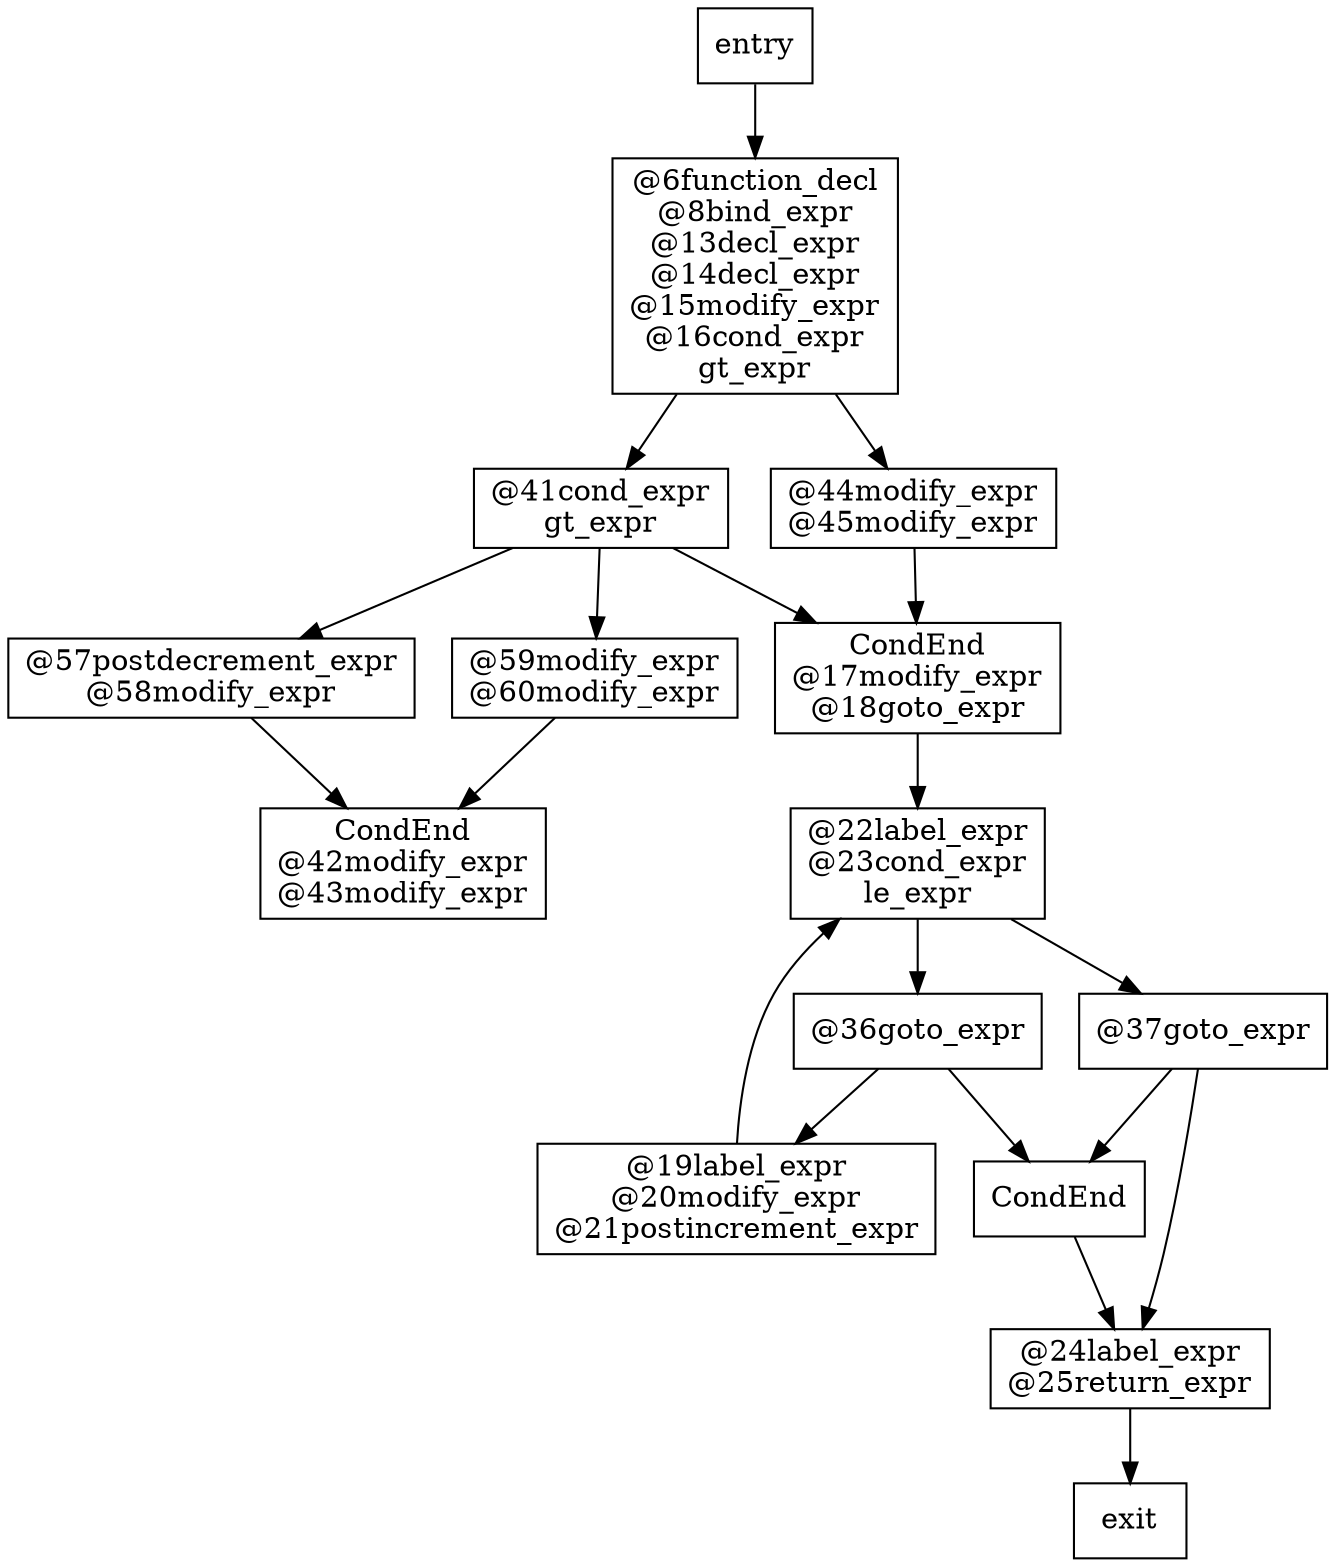 digraph CFG {
	 node [shape = box]	node1[label = "entry\n"]
	node2[label = "@6function_decl\n@8bind_expr\n@13decl_expr\n@14decl_expr\n@15modify_expr\n@16cond_expr\ngt_expr\n"]
	node3[label = "@41cond_expr\ngt_expr\n"]
	node4[label = "@44modify_expr\n@45modify_expr\n"]
	node5[label = "@57postdecrement_expr\n@58modify_expr\n"]
	node6[label = "@59modify_expr\n@60modify_expr\n"]
	node7[label = "CondEnd\n@17modify_expr\n@18goto_expr\n"]
	node8[label = "CondEnd\n@42modify_expr\n@43modify_expr\n"]
	node9[label = "@22label_expr\n@23cond_expr\nle_expr\n"]
	node10[label = "@36goto_expr\n"]
	node11[label = "@37goto_expr\n"]
	node12[label = "@19label_expr\n@20modify_expr\n@21postincrement_expr\n"]
	node13[label = "CondEnd\n"]
	node14[label = "@24label_expr\n@25return_expr\n"]
	node15[label = "exit\n"]
	node1 -> node2;
	node2 -> node3;
	node2 -> node4;
	node3 -> node5;
	node3 -> node6;
	node3 -> node7;
	node4 -> node7;
	node5 -> node8;
	node6 -> node8;
	node7 -> node9;
	node9 -> node10;
	node9 -> node11;
	node10 -> node12;
	node10 -> node13;
	node11 -> node13;
	node11 -> node14;
	node12 -> node9;
	node13 -> node14;
	node14 -> node15;
}
